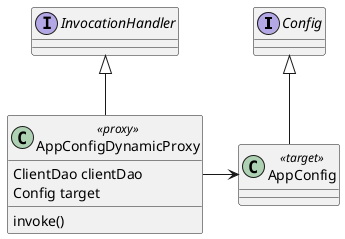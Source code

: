 @startuml

interface ti as "Config"
interface ih as "InvocationHandler"
class t as "AppConfig"<<target>>
class  p as "AppConfigDynamicProxy"<<proxy>> {
  ClientDao clientDao
  Config target
  invoke()
}

t -up-|> ti
p -up-|> ih
p -right-> t
@enduml
